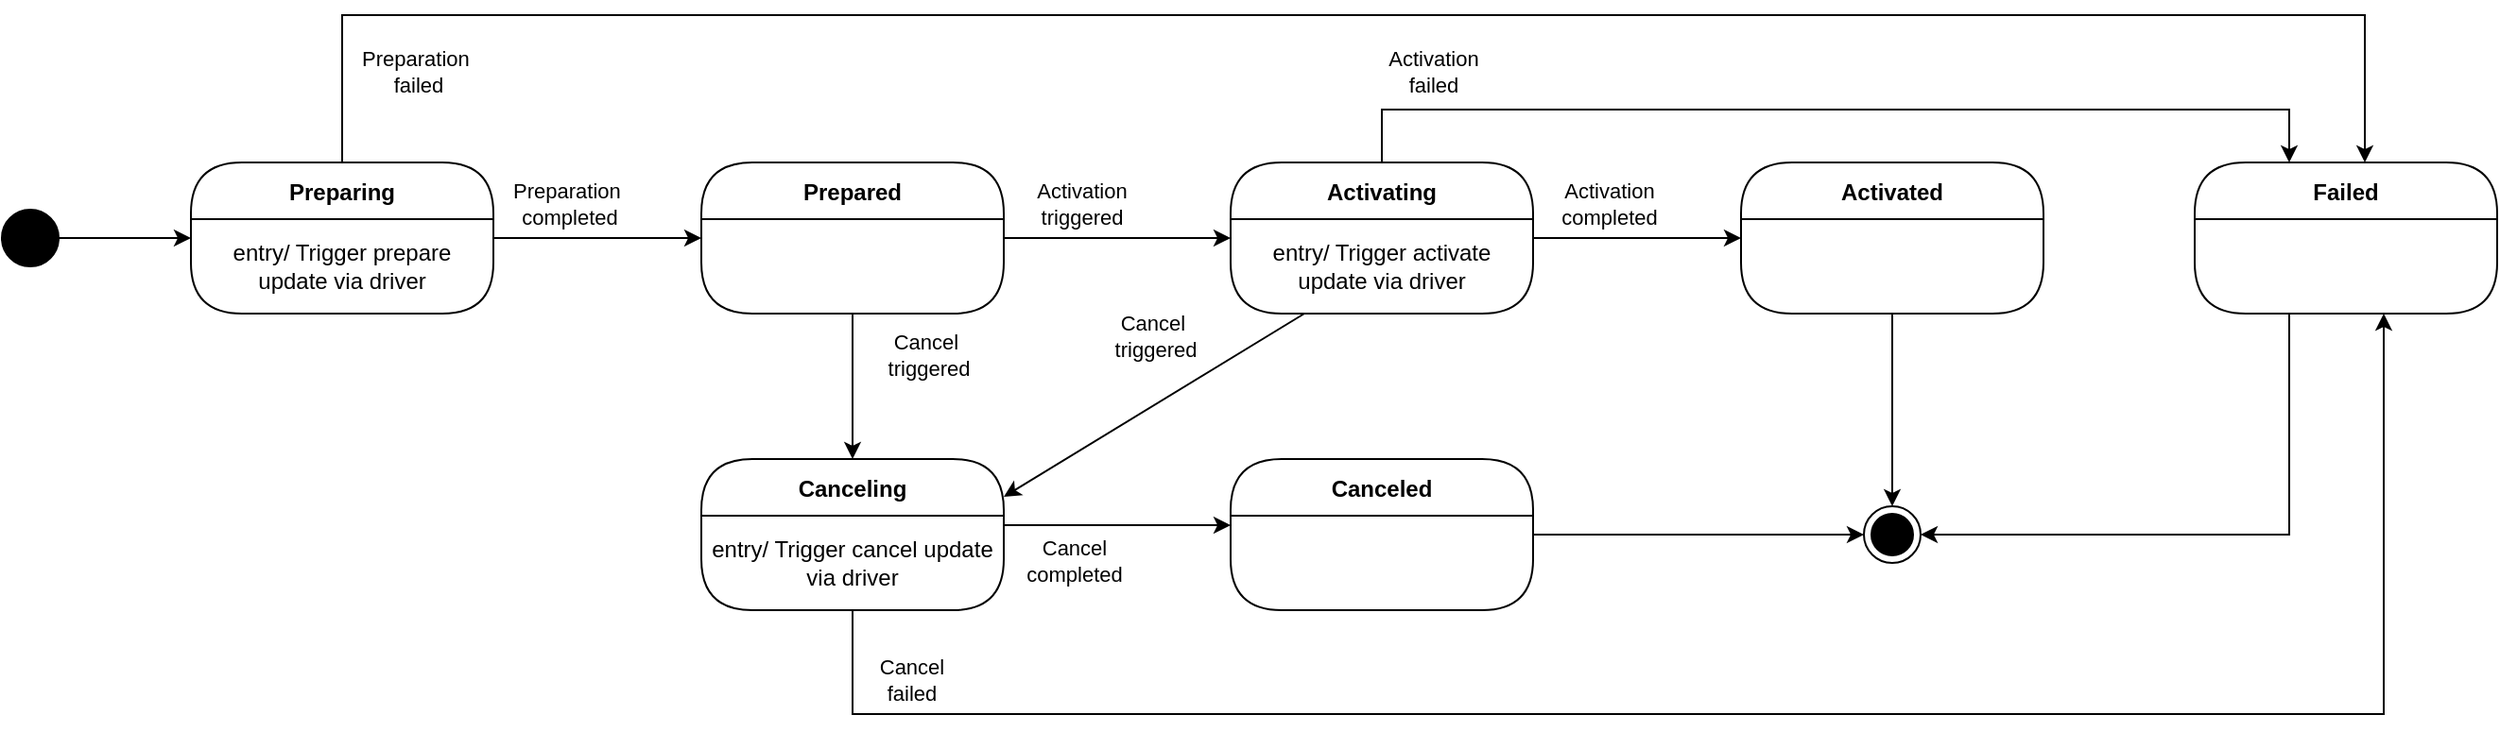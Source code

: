 <mxfile version="24.7.8">
  <diagram name="Seite-1" id="WIlyVxmDSZqyHgM_1bpl">
    <mxGraphModel dx="1430" dy="830" grid="1" gridSize="10" guides="1" tooltips="1" connect="1" arrows="1" fold="1" page="1" pageScale="1" pageWidth="827" pageHeight="1169" math="0" shadow="0">
      <root>
        <mxCell id="0" />
        <mxCell id="1" parent="0" />
        <mxCell id="0a7eT1ZJymifcQXoIwSw-11" style="edgeStyle=orthogonalEdgeStyle;rounded=0;orthogonalLoop=1;jettySize=auto;html=1;exitX=1;exitY=0.5;exitDx=0;exitDy=0;" parent="1" source="0a7eT1ZJymifcQXoIwSw-9" target="0a7eT1ZJymifcQXoIwSw-41" edge="1">
          <mxGeometry relative="1" as="geometry">
            <mxPoint x="220" y="468" as="targetPoint" />
          </mxGeometry>
        </mxCell>
        <mxCell id="0a7eT1ZJymifcQXoIwSw-9" value="" style="ellipse;fillColor=strokeColor;html=1;" parent="1" vertex="1">
          <mxGeometry x="70" y="453" width="30" height="30" as="geometry" />
        </mxCell>
        <mxCell id="0a7eT1ZJymifcQXoIwSw-10" value="" style="ellipse;html=1;shape=endState;fillColor=strokeColor;" parent="1" vertex="1">
          <mxGeometry x="1055" y="610" width="30" height="30" as="geometry" />
        </mxCell>
        <mxCell id="0a7eT1ZJymifcQXoIwSw-14" style="edgeStyle=orthogonalEdgeStyle;rounded=0;orthogonalLoop=1;jettySize=auto;html=1;" parent="1" source="0a7eT1ZJymifcQXoIwSw-35" target="0a7eT1ZJymifcQXoIwSw-10" edge="1">
          <mxGeometry relative="1" as="geometry">
            <mxPoint x="905" y="505" as="sourcePoint" />
            <mxPoint x="809.71" y="700" as="targetPoint" />
            <Array as="points">
              <mxPoint x="1070" y="613" />
            </Array>
          </mxGeometry>
        </mxCell>
        <mxCell id="0a7eT1ZJymifcQXoIwSw-19" style="edgeStyle=orthogonalEdgeStyle;rounded=0;orthogonalLoop=1;jettySize=auto;html=1;exitX=0.5;exitY=1;exitDx=0;exitDy=0;" parent="1" target="0a7eT1ZJymifcQXoIwSw-38" edge="1">
          <mxGeometry relative="1" as="geometry">
            <mxPoint x="530" y="665" as="sourcePoint" />
            <mxPoint x="600" y="612.5" as="targetPoint" />
            <Array as="points">
              <mxPoint x="530" y="620" />
            </Array>
          </mxGeometry>
        </mxCell>
        <mxCell id="0a7eT1ZJymifcQXoIwSw-20" style="edgeStyle=orthogonalEdgeStyle;rounded=0;orthogonalLoop=1;jettySize=auto;html=1;" parent="1" source="0a7eT1ZJymifcQXoIwSw-38" target="0a7eT1ZJymifcQXoIwSw-10" edge="1">
          <mxGeometry relative="1" as="geometry">
            <mxPoint x="740" y="612.5" as="sourcePoint" />
            <mxPoint x="720" y="823" as="targetPoint" />
          </mxGeometry>
        </mxCell>
        <mxCell id="0a7eT1ZJymifcQXoIwSw-32" value="Prepared" style="swimlane;fontStyle=1;align=center;verticalAlign=middle;childLayout=stackLayout;horizontal=1;startSize=30;horizontalStack=0;resizeParent=0;resizeLast=1;container=0;collapsible=0;rounded=1;arcSize=30;swimlaneFillColor=default;dropTarget=0;" parent="1" vertex="1">
          <mxGeometry x="440" y="428" width="160" height="80" as="geometry" />
        </mxCell>
        <mxCell id="0a7eT1ZJymifcQXoIwSw-35" value="Activated" style="swimlane;fontStyle=1;align=center;verticalAlign=middle;childLayout=stackLayout;horizontal=1;startSize=30;horizontalStack=0;resizeParent=0;resizeLast=1;container=0;collapsible=0;rounded=1;arcSize=30;swimlaneFillColor=default;dropTarget=0;" parent="1" vertex="1">
          <mxGeometry x="990" y="428" width="160" height="80" as="geometry" />
        </mxCell>
        <mxCell id="0a7eT1ZJymifcQXoIwSw-38" value="Canceled" style="swimlane;fontStyle=1;align=center;verticalAlign=middle;childLayout=stackLayout;horizontal=1;startSize=30;horizontalStack=0;resizeParent=0;resizeLast=1;container=0;collapsible=0;rounded=1;arcSize=30;swimlaneFillColor=default;dropTarget=0;" parent="1" vertex="1">
          <mxGeometry x="720" y="585" width="160" height="80" as="geometry" />
        </mxCell>
        <mxCell id="0a7eT1ZJymifcQXoIwSw-41" value="Preparing" style="swimlane;fontStyle=1;align=center;verticalAlign=middle;childLayout=stackLayout;horizontal=1;startSize=30;horizontalStack=0;resizeParent=0;resizeLast=1;container=0;collapsible=0;rounded=1;arcSize=30;swimlaneFillColor=default;dropTarget=0;" parent="1" vertex="1">
          <mxGeometry x="170" y="428" width="160" height="80" as="geometry" />
        </mxCell>
        <mxCell id="0a7eT1ZJymifcQXoIwSw-42" value="entry/ Trigger prepare update via driver" style="text;html=1;align=center;verticalAlign=middle;spacingLeft=4;spacingRight=4;whiteSpace=wrap;overflow=hidden;rotatable=0;" parent="0a7eT1ZJymifcQXoIwSw-41" vertex="1">
          <mxGeometry y="30" width="160" height="50" as="geometry" />
        </mxCell>
        <mxCell id="0a7eT1ZJymifcQXoIwSw-44" style="edgeStyle=orthogonalEdgeStyle;rounded=0;orthogonalLoop=1;jettySize=auto;html=1;" parent="1" source="0a7eT1ZJymifcQXoIwSw-41" target="0a7eT1ZJymifcQXoIwSw-32" edge="1">
          <mxGeometry relative="1" as="geometry">
            <mxPoint x="370" y="467.66" as="sourcePoint" />
            <mxPoint x="420" y="490" as="targetPoint" />
          </mxGeometry>
        </mxCell>
        <mxCell id="0a7eT1ZJymifcQXoIwSw-45" value="Preparation&amp;nbsp;&lt;div&gt;completed&lt;/div&gt;" style="edgeLabel;html=1;align=center;verticalAlign=middle;resizable=0;points=[];" parent="0a7eT1ZJymifcQXoIwSw-44" vertex="1" connectable="0">
          <mxGeometry x="0.191" y="-1" relative="1" as="geometry">
            <mxPoint x="-26" y="-19" as="offset" />
          </mxGeometry>
        </mxCell>
        <mxCell id="0a7eT1ZJymifcQXoIwSw-47" value="Activating" style="swimlane;fontStyle=1;align=center;verticalAlign=middle;childLayout=stackLayout;horizontal=1;startSize=30;horizontalStack=0;resizeParent=0;resizeLast=1;container=0;collapsible=0;rounded=1;arcSize=30;swimlaneFillColor=default;dropTarget=0;" parent="1" vertex="1">
          <mxGeometry x="720" y="428" width="160" height="80" as="geometry" />
        </mxCell>
        <mxCell id="0a7eT1ZJymifcQXoIwSw-48" value="entry/ Trigger activate update via driver" style="text;html=1;align=center;verticalAlign=middle;spacingLeft=4;spacingRight=4;whiteSpace=wrap;overflow=hidden;rotatable=0;" parent="0a7eT1ZJymifcQXoIwSw-47" vertex="1">
          <mxGeometry y="30" width="160" height="50" as="geometry" />
        </mxCell>
        <mxCell id="0a7eT1ZJymifcQXoIwSw-49" value="entry/ Trigger prepare update via driver" style="text;html=1;align=center;verticalAlign=middle;spacingLeft=4;spacingRight=4;whiteSpace=wrap;overflow=hidden;rotatable=0;" parent="0a7eT1ZJymifcQXoIwSw-47" vertex="1">
          <mxGeometry y="80" width="160" as="geometry" />
        </mxCell>
        <mxCell id="0a7eT1ZJymifcQXoIwSw-50" style="edgeStyle=orthogonalEdgeStyle;rounded=0;orthogonalLoop=1;jettySize=auto;html=1;" parent="1" source="0a7eT1ZJymifcQXoIwSw-32" target="0a7eT1ZJymifcQXoIwSw-47" edge="1">
          <mxGeometry relative="1" as="geometry">
            <mxPoint x="660" y="400" as="sourcePoint" />
            <mxPoint x="450" y="478" as="targetPoint" />
          </mxGeometry>
        </mxCell>
        <mxCell id="0a7eT1ZJymifcQXoIwSw-51" value="Activation&lt;div&gt;triggered&lt;/div&gt;" style="edgeLabel;html=1;align=center;verticalAlign=middle;resizable=0;points=[];" parent="0a7eT1ZJymifcQXoIwSw-50" vertex="1" connectable="0">
          <mxGeometry x="0.191" y="-1" relative="1" as="geometry">
            <mxPoint x="-31" y="-19" as="offset" />
          </mxGeometry>
        </mxCell>
        <mxCell id="0a7eT1ZJymifcQXoIwSw-52" style="edgeStyle=orthogonalEdgeStyle;rounded=0;orthogonalLoop=1;jettySize=auto;html=1;" parent="1" source="0a7eT1ZJymifcQXoIwSw-47" target="0a7eT1ZJymifcQXoIwSw-35" edge="1">
          <mxGeometry relative="1" as="geometry">
            <mxPoint x="610" y="478" as="sourcePoint" />
            <mxPoint x="730" y="478" as="targetPoint" />
          </mxGeometry>
        </mxCell>
        <mxCell id="0a7eT1ZJymifcQXoIwSw-53" value="Activation&lt;div&gt;completed&lt;/div&gt;" style="edgeLabel;html=1;align=center;verticalAlign=middle;resizable=0;points=[];" parent="0a7eT1ZJymifcQXoIwSw-52" vertex="1" connectable="0">
          <mxGeometry x="0.191" y="-1" relative="1" as="geometry">
            <mxPoint x="-26" y="-19" as="offset" />
          </mxGeometry>
        </mxCell>
        <mxCell id="0a7eT1ZJymifcQXoIwSw-55" value="" style="edgeStyle=orthogonalEdgeStyle;rounded=0;orthogonalLoop=1;jettySize=auto;html=1;" parent="1" source="0a7eT1ZJymifcQXoIwSw-32" target="0a7eT1ZJymifcQXoIwSw-58" edge="1">
          <mxGeometry relative="1" as="geometry">
            <mxPoint x="530" y="495" as="sourcePoint" />
            <mxPoint x="530" y="585" as="targetPoint" />
            <Array as="points" />
          </mxGeometry>
        </mxCell>
        <mxCell id="0a7eT1ZJymifcQXoIwSw-56" value="Cancel&amp;nbsp;&lt;div&gt;triggered&lt;/div&gt;" style="edgeLabel;html=1;align=center;verticalAlign=middle;resizable=0;points=[];" parent="0a7eT1ZJymifcQXoIwSw-55" vertex="1" connectable="0">
          <mxGeometry x="-0.632" y="-1" relative="1" as="geometry">
            <mxPoint x="41" y="8" as="offset" />
          </mxGeometry>
        </mxCell>
        <mxCell id="0a7eT1ZJymifcQXoIwSw-57" value="Cancel&lt;div&gt;completed&lt;/div&gt;" style="edgeLabel;html=1;align=center;verticalAlign=middle;resizable=0;points=[];" parent="1" vertex="1" connectable="0">
          <mxGeometry x="639.996" y="640.001" as="geometry">
            <mxPoint x="-3" y="-1" as="offset" />
          </mxGeometry>
        </mxCell>
        <mxCell id="0a7eT1ZJymifcQXoIwSw-58" value="Canceling" style="swimlane;fontStyle=1;align=center;verticalAlign=middle;childLayout=stackLayout;horizontal=1;startSize=30;horizontalStack=0;resizeParent=0;resizeLast=1;container=0;collapsible=0;rounded=1;arcSize=30;swimlaneFillColor=default;dropTarget=0;" parent="1" vertex="1">
          <mxGeometry x="440" y="585" width="160" height="80" as="geometry" />
        </mxCell>
        <mxCell id="0a7eT1ZJymifcQXoIwSw-59" value="entry/ Trigger cancel update via driver" style="text;html=1;align=center;verticalAlign=middle;spacingLeft=4;spacingRight=4;whiteSpace=wrap;overflow=hidden;rotatable=0;" parent="0a7eT1ZJymifcQXoIwSw-58" vertex="1">
          <mxGeometry y="30" width="160" height="50" as="geometry" />
        </mxCell>
        <mxCell id="0a7eT1ZJymifcQXoIwSw-60" value="Failed" style="swimlane;fontStyle=1;align=center;verticalAlign=middle;childLayout=stackLayout;horizontal=1;startSize=30;horizontalStack=0;resizeParent=0;resizeLast=1;container=0;collapsible=0;rounded=1;arcSize=30;swimlaneFillColor=default;dropTarget=0;" parent="1" vertex="1">
          <mxGeometry x="1230" y="428" width="160" height="80" as="geometry" />
        </mxCell>
        <mxCell id="0a7eT1ZJymifcQXoIwSw-61" style="edgeStyle=orthogonalEdgeStyle;rounded=0;orthogonalLoop=1;jettySize=auto;html=1;" parent="1" source="0a7eT1ZJymifcQXoIwSw-47" target="0a7eT1ZJymifcQXoIwSw-60" edge="1">
          <mxGeometry relative="1" as="geometry">
            <mxPoint x="340" y="478" as="sourcePoint" />
            <mxPoint x="450" y="478" as="targetPoint" />
            <Array as="points">
              <mxPoint x="800" y="400" />
              <mxPoint x="1280" y="400" />
            </Array>
          </mxGeometry>
        </mxCell>
        <mxCell id="0a7eT1ZJymifcQXoIwSw-62" value="Activation&lt;br&gt;failed" style="edgeLabel;html=1;align=center;verticalAlign=middle;resizable=0;points=[];" parent="0a7eT1ZJymifcQXoIwSw-61" vertex="1" connectable="0">
          <mxGeometry x="0.191" y="-1" relative="1" as="geometry">
            <mxPoint x="-264" y="-21" as="offset" />
          </mxGeometry>
        </mxCell>
        <mxCell id="0a7eT1ZJymifcQXoIwSw-63" style="edgeStyle=orthogonalEdgeStyle;rounded=0;orthogonalLoop=1;jettySize=auto;html=1;" parent="1" source="0a7eT1ZJymifcQXoIwSw-58" target="0a7eT1ZJymifcQXoIwSw-60" edge="1">
          <mxGeometry relative="1" as="geometry">
            <mxPoint x="260" y="438" as="sourcePoint" />
            <mxPoint x="1390" y="690" as="targetPoint" />
            <Array as="points">
              <mxPoint x="520" y="720" />
              <mxPoint x="1330" y="720" />
            </Array>
          </mxGeometry>
        </mxCell>
        <mxCell id="0a7eT1ZJymifcQXoIwSw-64" value="&lt;div&gt;Cancel&lt;br&gt;failed&lt;/div&gt;" style="edgeLabel;html=1;align=center;verticalAlign=middle;resizable=0;points=[];" parent="0a7eT1ZJymifcQXoIwSw-63" vertex="1" connectable="0">
          <mxGeometry x="0.191" y="-1" relative="1" as="geometry">
            <mxPoint x="-556" y="-19" as="offset" />
          </mxGeometry>
        </mxCell>
        <mxCell id="0a7eT1ZJymifcQXoIwSw-65" style="edgeStyle=orthogonalEdgeStyle;rounded=0;orthogonalLoop=1;jettySize=auto;html=1;exitX=0.5;exitY=1;exitDx=0;exitDy=0;entryX=1;entryY=0.5;entryDx=0;entryDy=0;" parent="1" source="0a7eT1ZJymifcQXoIwSw-60" target="0a7eT1ZJymifcQXoIwSw-10" edge="1">
          <mxGeometry relative="1" as="geometry">
            <mxPoint x="1170" y="700" as="sourcePoint" />
            <mxPoint x="1345" y="700" as="targetPoint" />
            <Array as="points">
              <mxPoint x="1280" y="508" />
              <mxPoint x="1280" y="625" />
            </Array>
          </mxGeometry>
        </mxCell>
        <mxCell id="0a7eT1ZJymifcQXoIwSw-66" style="edgeStyle=orthogonalEdgeStyle;rounded=0;orthogonalLoop=1;jettySize=auto;html=1;" parent="1" source="0a7eT1ZJymifcQXoIwSw-41" target="0a7eT1ZJymifcQXoIwSw-60" edge="1">
          <mxGeometry relative="1" as="geometry">
            <mxPoint x="260" y="438" as="sourcePoint" />
            <mxPoint x="1350" y="438" as="targetPoint" />
            <Array as="points">
              <mxPoint x="250" y="350" />
              <mxPoint x="1320" y="350" />
            </Array>
          </mxGeometry>
        </mxCell>
        <mxCell id="0a7eT1ZJymifcQXoIwSw-67" value="Preparation&amp;nbsp;&lt;div&gt;failed&lt;/div&gt;" style="edgeLabel;html=1;align=center;verticalAlign=middle;resizable=0;points=[];" parent="0a7eT1ZJymifcQXoIwSw-66" vertex="1" connectable="0">
          <mxGeometry x="0.191" y="-1" relative="1" as="geometry">
            <mxPoint x="-612" y="29" as="offset" />
          </mxGeometry>
        </mxCell>
        <mxCell id="VnZ-fT9H6rpDr4GI9DE8-1" value="" style="rounded=0;orthogonalLoop=1;jettySize=auto;html=1;entryX=1;entryY=0.25;entryDx=0;entryDy=0;" edge="1" parent="1" source="0a7eT1ZJymifcQXoIwSw-48" target="0a7eT1ZJymifcQXoIwSw-58">
          <mxGeometry relative="1" as="geometry">
            <mxPoint x="730" y="518" as="sourcePoint" />
            <mxPoint x="730" y="595" as="targetPoint" />
          </mxGeometry>
        </mxCell>
        <mxCell id="VnZ-fT9H6rpDr4GI9DE8-2" value="Cancel&amp;nbsp;&lt;div&gt;triggered&lt;/div&gt;" style="edgeLabel;html=1;align=center;verticalAlign=middle;resizable=0;points=[];" vertex="1" connectable="0" parent="VnZ-fT9H6rpDr4GI9DE8-1">
          <mxGeometry x="-0.632" y="-1" relative="1" as="geometry">
            <mxPoint x="-49" y="-5" as="offset" />
          </mxGeometry>
        </mxCell>
      </root>
    </mxGraphModel>
  </diagram>
</mxfile>
